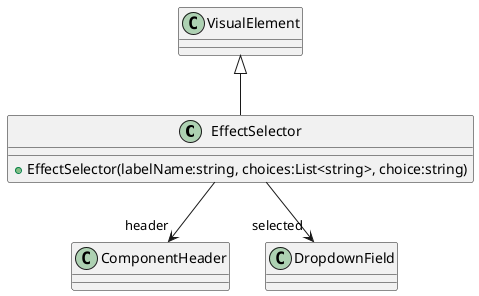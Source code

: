 @startuml
class EffectSelector {
    + EffectSelector(labelName:string, choices:List<string>, choice:string)
}
VisualElement <|-- EffectSelector
EffectSelector --> "header" ComponentHeader
EffectSelector --> "selected" DropdownField
@enduml

